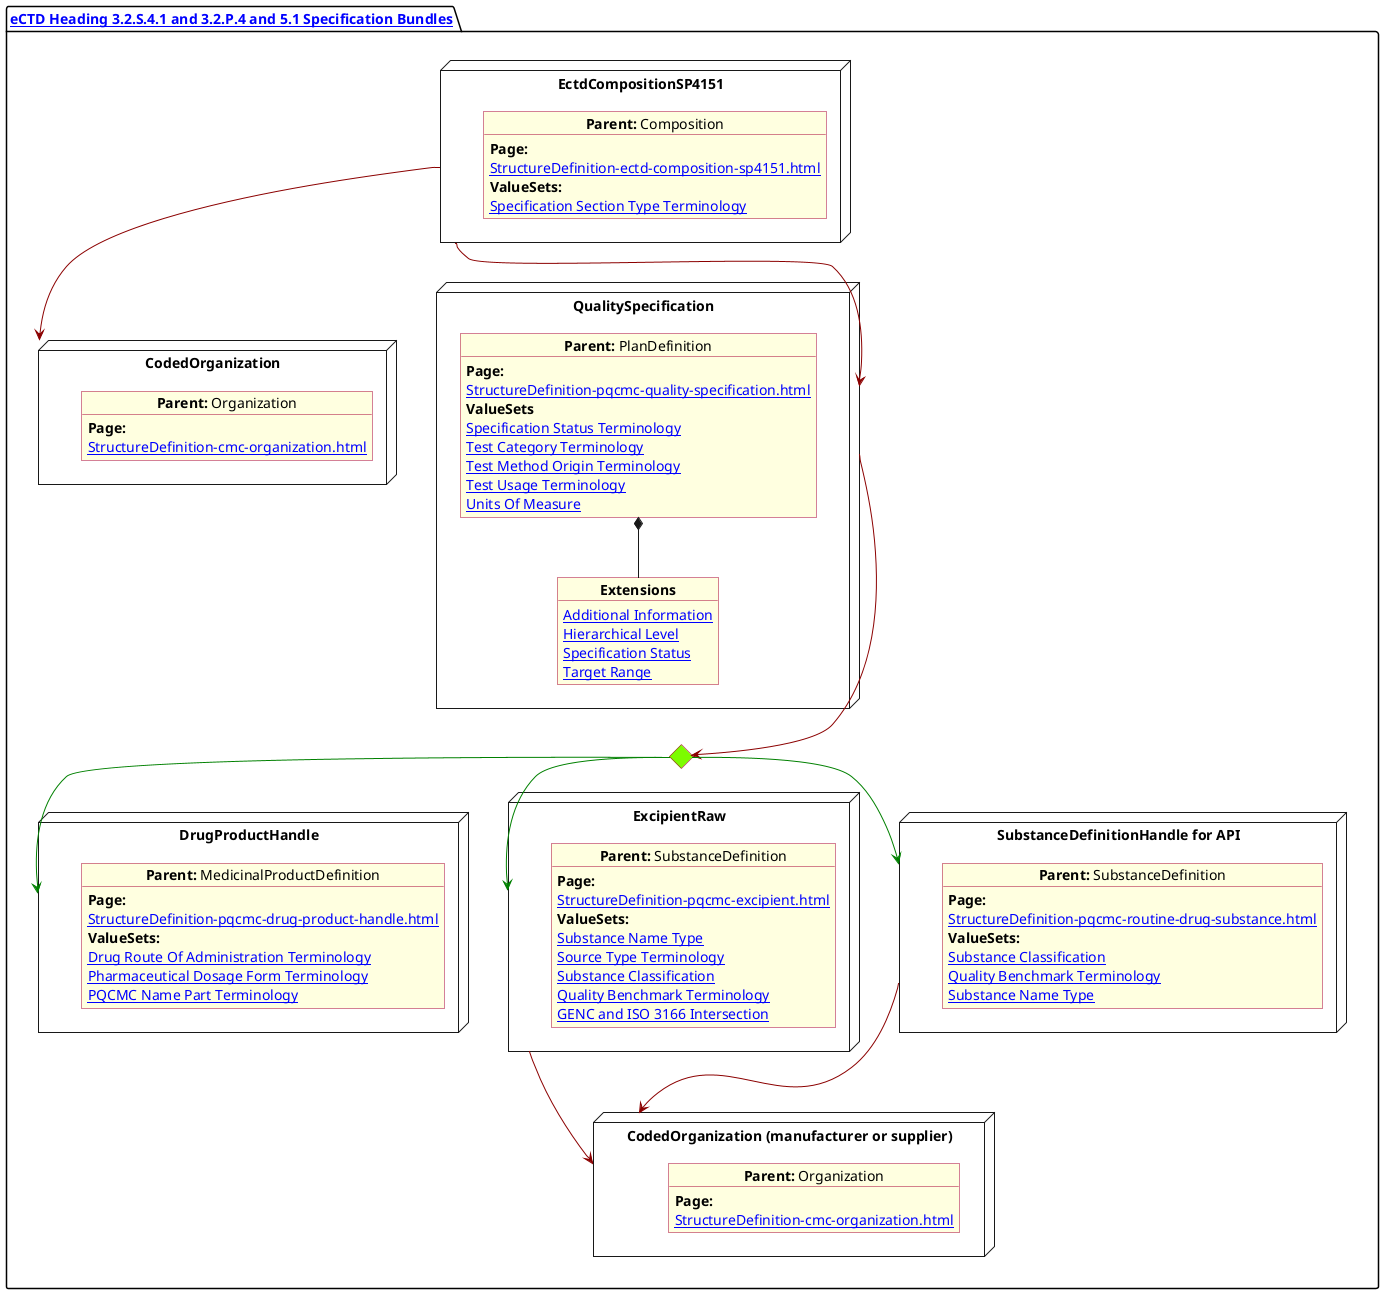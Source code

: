 @startuml Specification
allowmixing
'Mixed model of use case and object
skinparam svgDimensionStyle false
skinparam ObjectBackgroundColor LightYellow
skinparam ObjectBorderColor #A80036
skinparam activityDiamondBorderColor #A80036
skinparam activityDiamondBackgroundColor lawnGreen
skinparam ClassBorderThickness 4

package "[[StructureDefinition-cmc-ectd-document-sp4151.html eCTD Heading 3.2.S.4.1 and 3.2.P.4 and 5.1 Specification Bundles]]" as NODES {

  node "CodedOrganization" as NMSpon {

    object "**Parent:** Organization" as objDP {
      **Page:**
      [[StructureDefinition-cmc-organization.html]]
    }
  }
  node "DrugProductHandle" as NN {

    object "**Parent:** MedicinalProductDefinition" as obj3 {
      **Page:**
      [[StructureDefinition-pqcmc-drug-product-handle.html]]
      **ValueSets:**
      [[ValueSet-spl-drug-route-of-administration-terminology.html Drug Route Of Administration Terminology]]
      [[ValueSet-spl-pharmaceutical-dosage-form-terminology.html Pharmaceutical Dosage Form Terminology]]
      [[ValueSet-pqcmc-name-part-terminology.html PQCMC Name Part Terminology]]
    }
  }
  node "ExcipientRaw" as N21 {

    object "**Parent:** SubstanceDefinition" as obj22 {
      **Page:**
      [[StructureDefinition-pqcmc-excipient.html]]
      **ValueSets:**
      [[ValueSet-pqcmc-substance-name-type.html Substance Name Type]]
      [[ValueSet-pqcmc-source-type-terminology.html Source Type Terminology]]
      [[ValueSet-substance-classification.html Substance Classification]]
      [[ValueSet-pqcmc-quality-benchmark-terminology.html Quality Benchmark Terminology]]
      [[ValueSet-pqcmc-genc-and-iso-intersect.html GENC and ISO 3166 Intersection]]
    }
  }
    node "EctdCompositionSP4151" as N1 {

      object "**Parent:** Composition" as obj1 {
        **Page:**
        [[StructureDefinition-ectd-composition-sp4151.html]]
        **ValueSets:**
        [[ValueSet-cmc-specification-types-vs.html Specification Section Type Terminology]]
      }
    }

    node "SubstanceDefinitionHandle for API" as NNS {

      object "**Parent:** SubstanceDefinition" as obj4 {
        **Page:**
        [[StructureDefinition-pqcmc-routine-drug-substance.html]]
        **ValueSets:**
        [[ValueSet-substance-classification.html Substance Classification]]
        [[ValueSet-pqcmc-quality-benchmark-terminology.html Quality Benchmark Terminology]]
        [[ValueSet-pqcmc-substance-name-type.html Substance Name Type]]

      }
    }

    diamond CH

    node "QualitySpecification" as N2 {

      object "**Parent:** PlanDefinition" as obj2 {
        **Page:**
        [[StructureDefinition-pqcmc-quality-specification.html]]
        **ValueSets**
        [[ValueSet-pqcmc-specification-status-terminology.html Specification Status Terminology]]
        [[ValueSet-pqcmc-test-category-terminology.html Test Category Terminology]]
        [[ValueSet-pqcmc-test-method-origin-terminology.html Test Method Origin Terminology]]
        [[ValueSet-pqcmc-test-usage-terminology.html Test Usage Terminology]]
        [[ValueSet-pqcmc-units-of-measure.html Units Of Measure]]

      }
      object "**Extensions**" as objQSEx {
        [[StructureDefinition-pq-additional-info-extension.html Additional Information]]
        [[StructureDefinition-pq-hierarchical-level-extension.html Hierarchical Level]]
        [[StructureDefinition-pq-specification-status-extension.html Specification Status]]
        [[StructureDefinition-pq-target-range.html Target Range]]
      }
      obj2 *-- objQSEx
    }

    node "CodedOrganization (manufacturer or supplier)" as NMSpon2 {

      object "**Parent:** Organization" as objDP2 {
        **Page:**
        [[StructureDefinition-cmc-organization.html]]
     
      }
    }
    N1 -[#darkred]-> N2
    N1 -[#darkred]-> NMSpon

    N2 -[#darkred]--> CH
    CH -[#green]-> N21
    CH -[#green]-> NNS
    CH -[#green]-> NN
    NNS -[#darkred]--> NMSpon2
    N21 -[#darkred]--> NMSpon2
  }
  @enduml